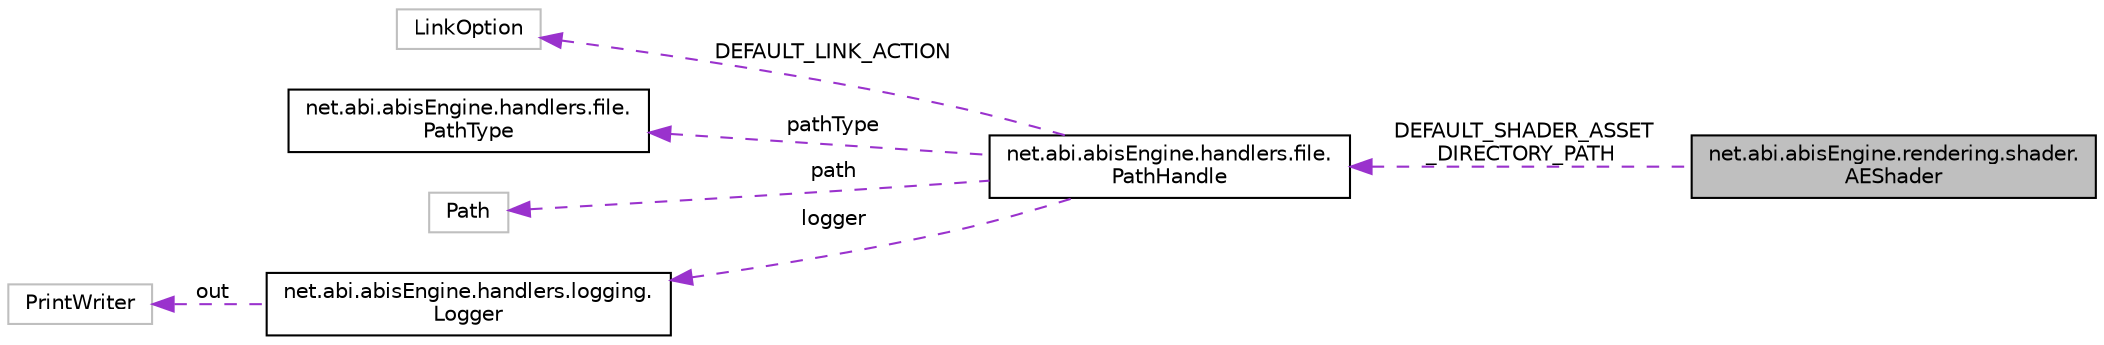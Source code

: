 digraph "net.abi.abisEngine.rendering.shader.AEShader"
{
 // LATEX_PDF_SIZE
  edge [fontname="Helvetica",fontsize="10",labelfontname="Helvetica",labelfontsize="10"];
  node [fontname="Helvetica",fontsize="10",shape=record];
  rankdir="LR";
  Node1 [label="net.abi.abisEngine.rendering.shader.\lAEShader",height=0.2,width=0.4,color="black", fillcolor="grey75", style="filled", fontcolor="black",tooltip=" "];
  Node2 -> Node1 [dir="back",color="darkorchid3",fontsize="10",style="dashed",label=" DEFAULT_SHADER_ASSET\l_DIRECTORY_PATH" ,fontname="Helvetica"];
  Node2 [label="net.abi.abisEngine.handlers.file.\lPathHandle",height=0.2,width=0.4,color="black", fillcolor="white", style="filled",URL="$d6/d9e/classnet_1_1abi_1_1abis_engine_1_1handlers_1_1file_1_1_path_handle.html",tooltip=" "];
  Node3 -> Node2 [dir="back",color="darkorchid3",fontsize="10",style="dashed",label=" DEFAULT_LINK_ACTION" ,fontname="Helvetica"];
  Node3 [label="LinkOption",height=0.2,width=0.4,color="grey75", fillcolor="white", style="filled",tooltip=" "];
  Node4 -> Node2 [dir="back",color="darkorchid3",fontsize="10",style="dashed",label=" pathType" ,fontname="Helvetica"];
  Node4 [label="net.abi.abisEngine.handlers.file.\lPathType",height=0.2,width=0.4,color="black", fillcolor="white", style="filled",URL="$de/dc8/enumnet_1_1abi_1_1abis_engine_1_1handlers_1_1file_1_1_path_type.html",tooltip=" "];
  Node5 -> Node2 [dir="back",color="darkorchid3",fontsize="10",style="dashed",label=" path" ,fontname="Helvetica"];
  Node5 [label="Path",height=0.2,width=0.4,color="grey75", fillcolor="white", style="filled",tooltip=" "];
  Node6 -> Node2 [dir="back",color="darkorchid3",fontsize="10",style="dashed",label=" logger" ,fontname="Helvetica"];
  Node6 [label="net.abi.abisEngine.handlers.logging.\lLogger",height=0.2,width=0.4,color="black", fillcolor="white", style="filled",URL="$d1/d70/classnet_1_1abi_1_1abis_engine_1_1handlers_1_1logging_1_1_logger.html",tooltip=" "];
  Node7 -> Node6 [dir="back",color="darkorchid3",fontsize="10",style="dashed",label=" out" ,fontname="Helvetica"];
  Node7 [label="PrintWriter",height=0.2,width=0.4,color="grey75", fillcolor="white", style="filled",tooltip=" "];
}
